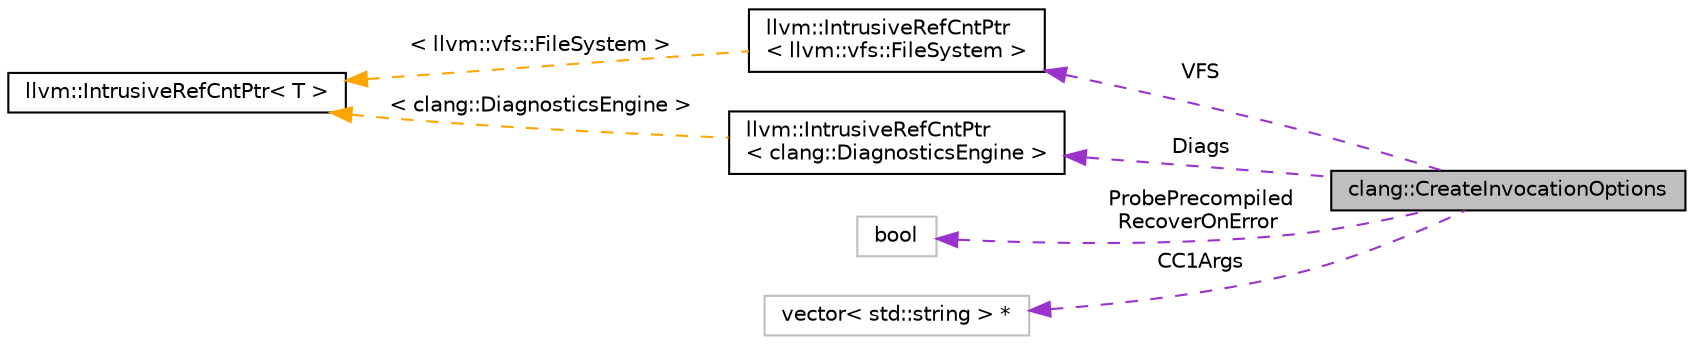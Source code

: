 digraph "clang::CreateInvocationOptions"
{
 // LATEX_PDF_SIZE
  bgcolor="transparent";
  edge [fontname="Helvetica",fontsize="10",labelfontname="Helvetica",labelfontsize="10"];
  node [fontname="Helvetica",fontsize="10",shape=record];
  rankdir="LR";
  Node1 [label="clang::CreateInvocationOptions",height=0.2,width=0.4,color="black", fillcolor="grey75", style="filled", fontcolor="black",tooltip="Optional inputs to createInvocation."];
  Node2 -> Node1 [dir="back",color="darkorchid3",fontsize="10",style="dashed",label=" VFS" ,fontname="Helvetica"];
  Node2 [label="llvm::IntrusiveRefCntPtr\l\< llvm::vfs::FileSystem \>",height=0.2,width=0.4,color="black",URL="$classllvm_1_1IntrusiveRefCntPtr.html",tooltip=" "];
  Node3 -> Node2 [dir="back",color="orange",fontsize="10",style="dashed",label=" \< llvm::vfs::FileSystem \>" ,fontname="Helvetica"];
  Node3 [label="llvm::IntrusiveRefCntPtr\< T \>",height=0.2,width=0.4,color="black",URL="$classllvm_1_1IntrusiveRefCntPtr.html",tooltip=" "];
  Node4 -> Node1 [dir="back",color="darkorchid3",fontsize="10",style="dashed",label=" Diags" ,fontname="Helvetica"];
  Node4 [label="llvm::IntrusiveRefCntPtr\l\< clang::DiagnosticsEngine \>",height=0.2,width=0.4,color="black",URL="$classllvm_1_1IntrusiveRefCntPtr.html",tooltip=" "];
  Node3 -> Node4 [dir="back",color="orange",fontsize="10",style="dashed",label=" \< clang::DiagnosticsEngine \>" ,fontname="Helvetica"];
  Node5 -> Node1 [dir="back",color="darkorchid3",fontsize="10",style="dashed",label=" ProbePrecompiled\nRecoverOnError" ,fontname="Helvetica"];
  Node5 [label="bool",height=0.2,width=0.4,color="grey75",tooltip=" "];
  Node6 -> Node1 [dir="back",color="darkorchid3",fontsize="10",style="dashed",label=" CC1Args" ,fontname="Helvetica"];
  Node6 [label="vector\< std::string \> *",height=0.2,width=0.4,color="grey75",tooltip=" "];
}
